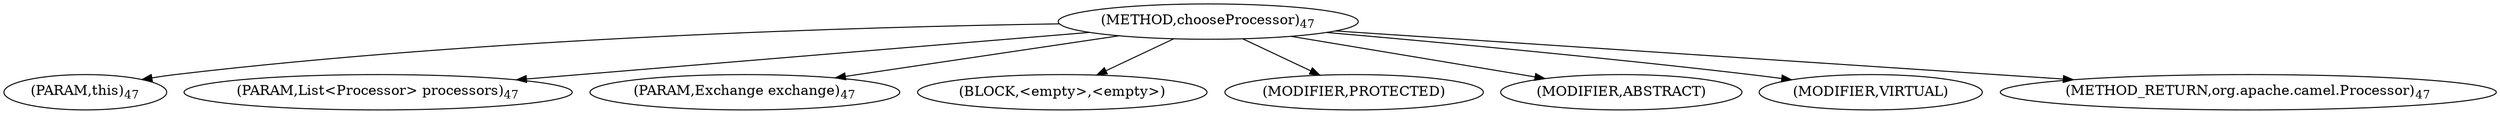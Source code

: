 digraph "chooseProcessor" {  
"63" [label = <(METHOD,chooseProcessor)<SUB>47</SUB>> ]
"64" [label = <(PARAM,this)<SUB>47</SUB>> ]
"65" [label = <(PARAM,List&lt;Processor&gt; processors)<SUB>47</SUB>> ]
"66" [label = <(PARAM,Exchange exchange)<SUB>47</SUB>> ]
"67" [label = <(BLOCK,&lt;empty&gt;,&lt;empty&gt;)> ]
"68" [label = <(MODIFIER,PROTECTED)> ]
"69" [label = <(MODIFIER,ABSTRACT)> ]
"70" [label = <(MODIFIER,VIRTUAL)> ]
"71" [label = <(METHOD_RETURN,org.apache.camel.Processor)<SUB>47</SUB>> ]
  "63" -> "64" 
  "63" -> "65" 
  "63" -> "66" 
  "63" -> "67" 
  "63" -> "68" 
  "63" -> "69" 
  "63" -> "70" 
  "63" -> "71" 
}
